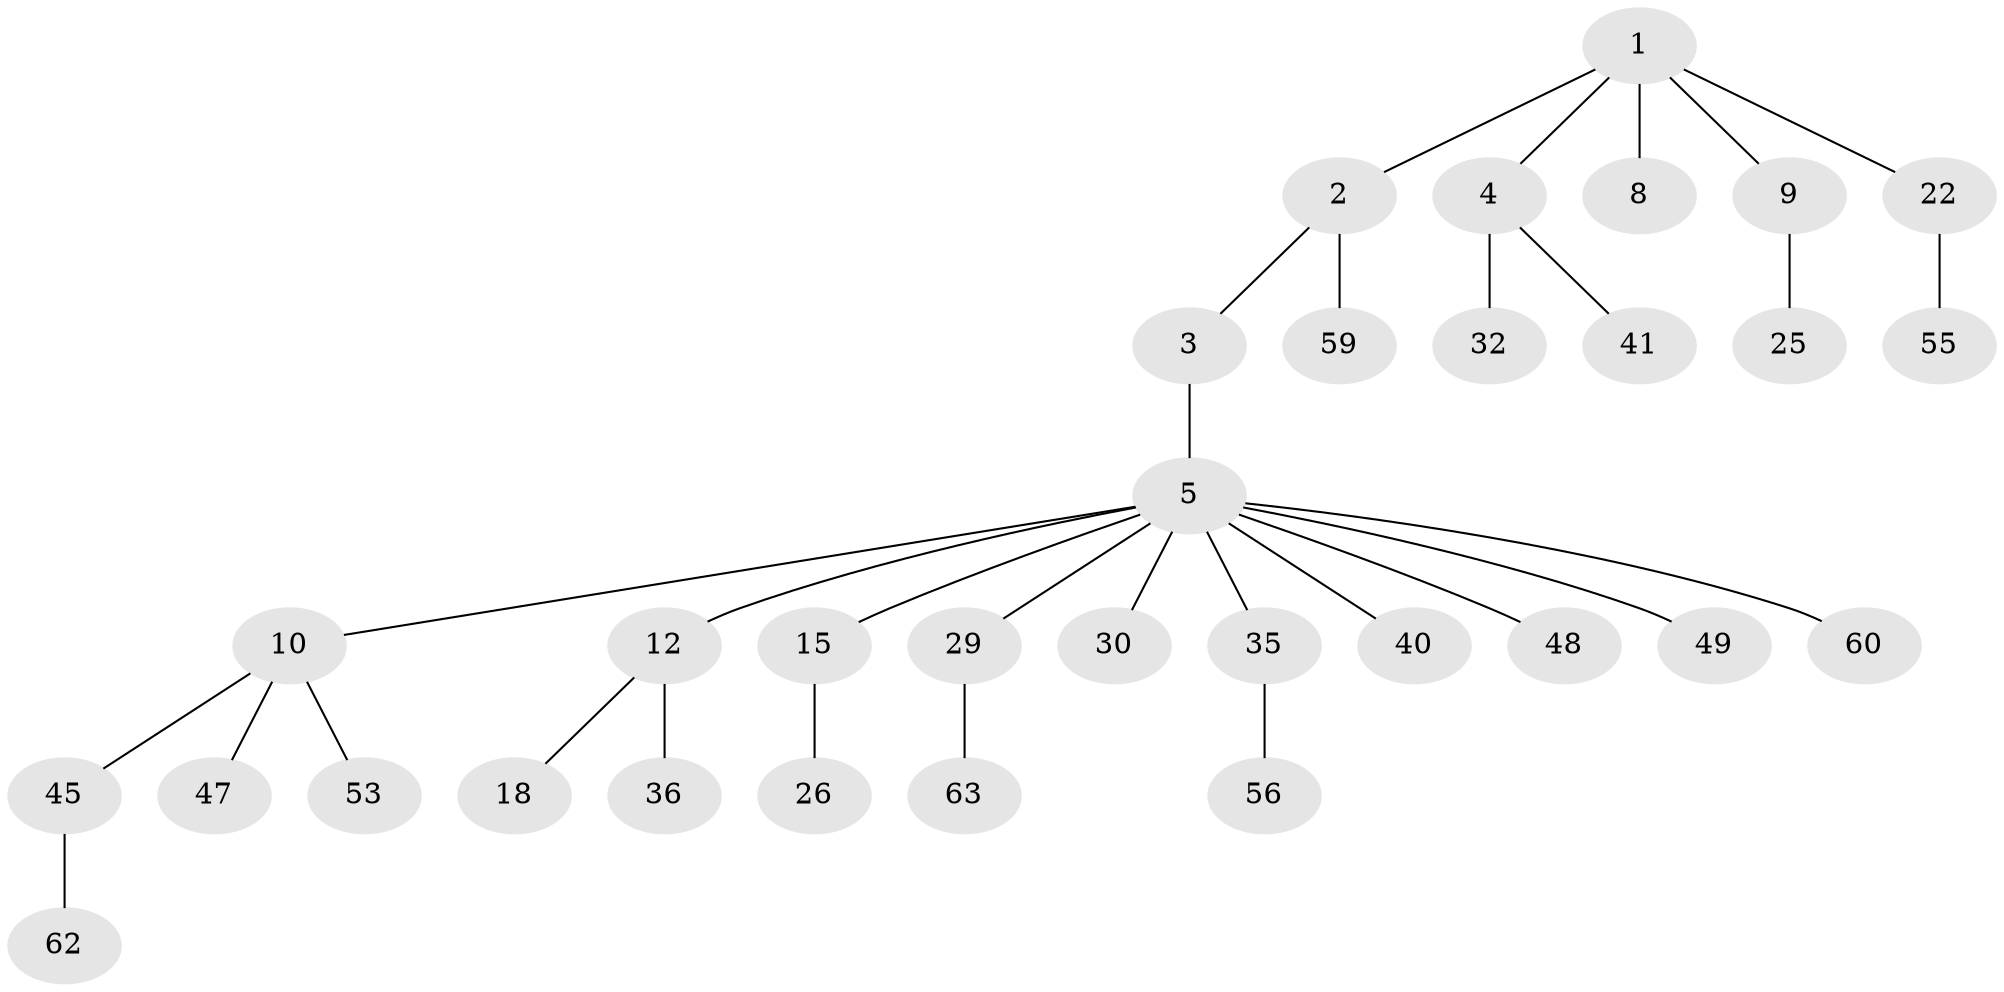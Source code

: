 // original degree distribution, {7: 0.015625, 4: 0.046875, 2: 0.28125, 3: 0.09375, 5: 0.046875, 6: 0.015625, 1: 0.5}
// Generated by graph-tools (version 1.1) at 2025/19/03/04/25 18:19:06]
// undirected, 32 vertices, 31 edges
graph export_dot {
graph [start="1"]
  node [color=gray90,style=filled];
  1 [super="+19+14+17"];
  2 [super="+37+33"];
  3;
  4 [super="+24+6"];
  5 [super="+7+52+11"];
  8 [super="+28"];
  9 [super="+13"];
  10 [super="+54+21"];
  12 [super="+27+58"];
  15;
  18;
  22;
  25;
  26 [super="+57"];
  29;
  30 [super="+42+64"];
  32;
  35 [super="+46+39"];
  36;
  40;
  41;
  45;
  47;
  48;
  49 [super="+50"];
  53;
  55;
  56;
  59;
  60;
  62;
  63;
  1 -- 2;
  1 -- 4;
  1 -- 8;
  1 -- 9;
  1 -- 22;
  2 -- 3;
  2 -- 59;
  3 -- 5;
  4 -- 32;
  4 -- 41;
  5 -- 60;
  5 -- 10;
  5 -- 15;
  5 -- 35;
  5 -- 40;
  5 -- 12;
  5 -- 48;
  5 -- 49;
  5 -- 29;
  5 -- 30;
  9 -- 25;
  10 -- 45;
  10 -- 47;
  10 -- 53;
  12 -- 18;
  12 -- 36;
  15 -- 26;
  22 -- 55;
  29 -- 63;
  35 -- 56;
  45 -- 62;
}

